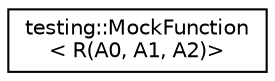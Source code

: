 digraph "Graphical Class Hierarchy"
{
  edge [fontname="Helvetica",fontsize="10",labelfontname="Helvetica",labelfontsize="10"];
  node [fontname="Helvetica",fontsize="10",shape=record];
  rankdir="LR";
  Node0 [label="testing::MockFunction\l\< R(A0, A1, A2)\>",height=0.2,width=0.4,color="black", fillcolor="white", style="filled",URL="$classtesting_1_1MockFunction_3_01R_07A0_00_01A1_00_01A2_08_4.html"];
}
